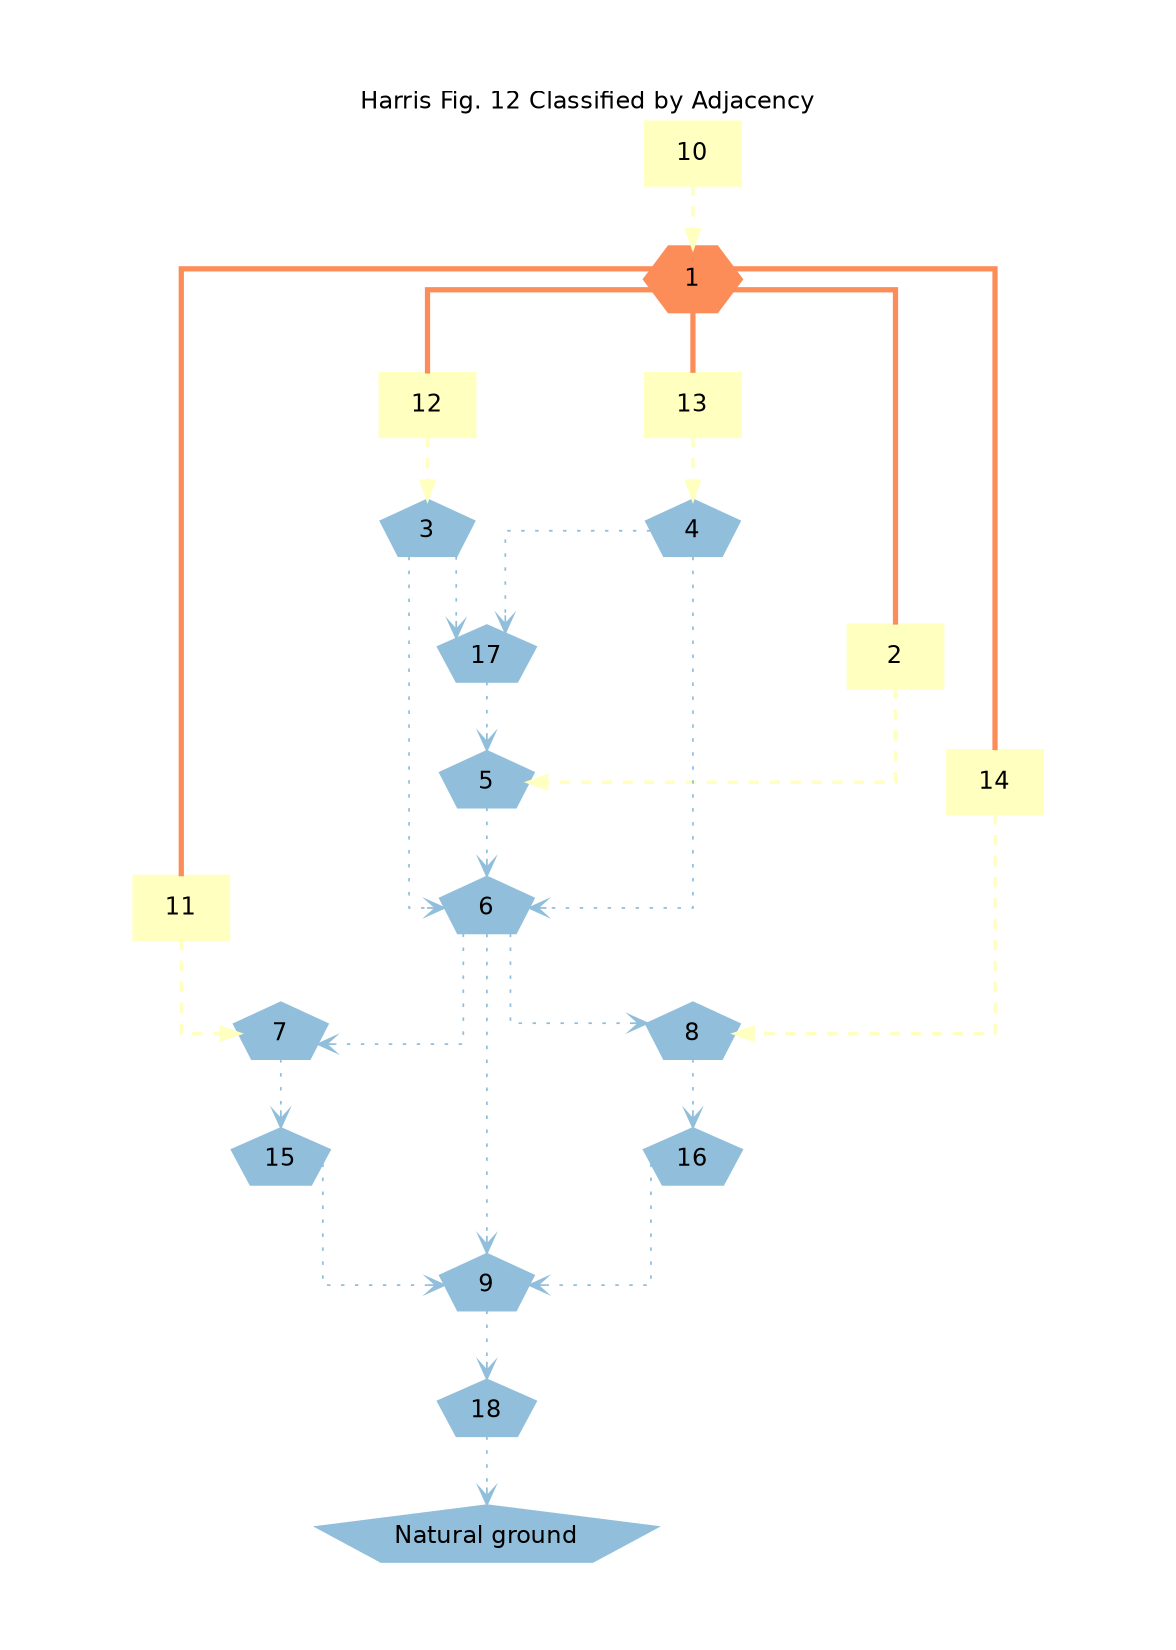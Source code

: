 digraph to_dot {
  style="filled";
  dpi="96";
  margin="0.5,0.5";
  bgcolor="/x11/white";
  fontname="Helvetica";
  fontsize="14.0";
  fontcolor="/x11/black";
  splines="ortho";
  page="7,5";
  size="6,4!";
  ratio="auto";
  URL="http://tsdye.github.io/harris-matrix/";
  label="Harris Fig. 12 Classified by Adjacency";
  labelloc="t";
  "1" [shape="hexagon"] [style="filled"] [fontname="Helvetica"] [fontsize="14.0"] [color="/rdylbu3/1"] [fillcolor="/rdylbu3/1"] [fontcolor="/x11/black"] [penwidth="3"] [skew="0.0"] [sides="4"] [orientation="0.0"] [distortion="0.0"] [URL="[[http://harris-matrix.tsdye.com/img/fig12-1.png]]"];
  "2" [shape="box"] [style="filled"] [fontname="Helvetica"] [fontsize="14.0"] [color="/rdylbu3/2"] [fillcolor="/rdylbu3/2"] [fontcolor="/x11/black"] [penwidth="2"] [skew="0.0"] [sides="4"] [orientation="0.0"] [distortion="0.0"] [URL="[[http://harris-matrix.tsdye.com/img/fig12-2.png]]"];
  "3" [shape="pentagon"] [style="filled"] [fontname="Helvetica"] [fontsize="14.0"] [color="/rdylbu3/3"] [fillcolor="/rdylbu3/3"] [fontcolor="/x11/black"] [penwidth="1"] [skew="0.0"] [sides="4"] [orientation="0.0"] [distortion="0.0"] [URL="[[http://harris-matrix.tsdye.com/img/fig12-3.png]]"];
  "4" [shape="pentagon"] [style="filled"] [fontname="Helvetica"] [fontsize="14.0"] [color="/rdylbu3/3"] [fillcolor="/rdylbu3/3"] [fontcolor="/x11/black"] [penwidth="1"] [skew="0.0"] [sides="4"] [orientation="0.0"] [distortion="0.0"] [URL="[[http://harris-matrix.tsdye.com/img/fig12-4.png]]"];
  "5" [shape="pentagon"] [style="filled"] [fontname="Helvetica"] [fontsize="14.0"] [color="/rdylbu3/3"] [fillcolor="/rdylbu3/3"] [fontcolor="/x11/black"] [penwidth="1"] [skew="0.0"] [sides="4"] [orientation="0.0"] [distortion="0.0"] [URL="[[http://harris-matrix.tsdye.com/img/fig12-5.png]]"];
  "6" [shape="pentagon"] [style="filled"] [fontname="Helvetica"] [fontsize="14.0"] [color="/rdylbu3/3"] [fillcolor="/rdylbu3/3"] [fontcolor="/x11/black"] [penwidth="1"] [skew="0.0"] [sides="4"] [orientation="0.0"] [distortion="0.0"] [URL="[[http://harris-matrix.tsdye.com/img/fig12-6.png]]"];
  "7" [shape="pentagon"] [style="filled"] [fontname="Helvetica"] [fontsize="14.0"] [color="/rdylbu3/3"] [fillcolor="/rdylbu3/3"] [fontcolor="/x11/black"] [penwidth="1"] [skew="0.0"] [sides="4"] [orientation="0.0"] [distortion="0.0"] [URL="[[http://harris-matrix.tsdye.com/img/fig12-7.png]]"];
  "8" [shape="pentagon"] [style="filled"] [fontname="Helvetica"] [fontsize="14.0"] [color="/rdylbu3/3"] [fillcolor="/rdylbu3/3"] [fontcolor="/x11/black"] [penwidth="1"] [skew="0.0"] [sides="4"] [orientation="0.0"] [distortion="0.0"] [URL="[[http://harris-matrix.tsdye.com/img/fig12-8.png]]"];
  "9" [shape="pentagon"] [style="filled"] [fontname="Helvetica"] [fontsize="14.0"] [color="/rdylbu3/3"] [fillcolor="/rdylbu3/3"] [fontcolor="/x11/black"] [penwidth="1"] [skew="0.0"] [sides="4"] [orientation="0.0"] [distortion="0.0"] [URL="[[http://harris-matrix.tsdye.com/img/fig12-9.png]]"];
  "Natural ground" [shape="pentagon"] [style="filled"] [fontname="Helvetica"] [fontsize="14.0"] [color="/rdylbu3/3"] [fillcolor="/rdylbu3/3"] [fontcolor="/x11/black"] [penwidth="1"] [skew="0.0"] [sides="4"] [orientation="0.0"] [distortion="0.0"] [URL="[[http://harris-matrix.tsdye.com/img/fig12-natural-ground.png]]"];
  "10" [shape="box"] [style="filled"] [fontname="Helvetica"] [fontsize="14.0"] [color="/rdylbu3/2"] [fillcolor="/rdylbu3/2"] [fontcolor="/x11/black"] [penwidth="2"] [skew="0.0"] [sides="4"] [orientation="0.0"] [distortion="0.0"] [URL="http://tsdye.github.io/harris-matrix/"];
  "11" [shape="box"] [style="filled"] [fontname="Helvetica"] [fontsize="14.0"] [color="/rdylbu3/2"] [fillcolor="/rdylbu3/2"] [fontcolor="/x11/black"] [penwidth="2"] [skew="0.0"] [sides="4"] [orientation="0.0"] [distortion="0.0"] [URL="http://tsdye.github.io/harris-matrix/"];
  "12" [shape="box"] [style="filled"] [fontname="Helvetica"] [fontsize="14.0"] [color="/rdylbu3/2"] [fillcolor="/rdylbu3/2"] [fontcolor="/x11/black"] [penwidth="2"] [skew="0.0"] [sides="4"] [orientation="0.0"] [distortion="0.0"] [URL="http://tsdye.github.io/harris-matrix/"];
  "13" [shape="box"] [style="filled"] [fontname="Helvetica"] [fontsize="14.0"] [color="/rdylbu3/2"] [fillcolor="/rdylbu3/2"] [fontcolor="/x11/black"] [penwidth="2"] [skew="0.0"] [sides="4"] [orientation="0.0"] [distortion="0.0"] [URL="http://tsdye.github.io/harris-matrix/"];
  "14" [shape="box"] [style="filled"] [fontname="Helvetica"] [fontsize="14.0"] [color="/rdylbu3/2"] [fillcolor="/rdylbu3/2"] [fontcolor="/x11/black"] [penwidth="2"] [skew="0.0"] [sides="4"] [orientation="0.0"] [distortion="0.0"] [URL="http://tsdye.github.io/harris-matrix/"];
  "15" [shape="pentagon"] [style="filled"] [fontname="Helvetica"] [fontsize="14.0"] [color="/rdylbu3/3"] [fillcolor="/rdylbu3/3"] [fontcolor="/x11/black"] [penwidth="1"] [skew="0.0"] [sides="4"] [orientation="0.0"] [distortion="0.0"] [URL="http://tsdye.github.io/harris-matrix/"];
  "16" [shape="pentagon"] [style="filled"] [fontname="Helvetica"] [fontsize="14.0"] [color="/rdylbu3/3"] [fillcolor="/rdylbu3/3"] [fontcolor="/x11/black"] [penwidth="1"] [skew="0.0"] [sides="4"] [orientation="0.0"] [distortion="0.0"] [URL="http://tsdye.github.io/harris-matrix/"];
  "17" [shape="pentagon"] [style="filled"] [fontname="Helvetica"] [fontsize="14.0"] [color="/rdylbu3/3"] [fillcolor="/rdylbu3/3"] [fontcolor="/x11/black"] [penwidth="1"] [skew="0.0"] [sides="4"] [orientation="0.0"] [distortion="0.0"] [URL="http://tsdye.github.io/harris-matrix/"];
  "18" [shape="pentagon"] [style="filled"] [fontname="Helvetica"] [fontsize="14.0"] [color="/rdylbu3/3"] [fillcolor="/rdylbu3/3"] [fontcolor="/x11/black"] [penwidth="1"] [skew="0.0"] [sides="4"] [orientation="0.0"] [distortion="0.0"] [URL="http://tsdye.github.io/harris-matrix/"];
 "1" -> "2"  [style="solid"] [arrowhead="none"] [color="/rdylbu3/1"] [fontname="Helvetica"] [fontsize="14.0"] [fontcolor="/x11/black"] [penwidth="3"] [URL="http://tsdye.github.io/harris-matrix/"];
 "1" -> "11"  [style="solid"] [arrowhead="none"] [color="/rdylbu3/1"] [fontname="Helvetica"] [fontsize="14.0"] [fontcolor="/x11/black"] [penwidth="3"] [URL="http://tsdye.github.io/harris-matrix/"];
 "1" -> "12"  [style="solid"] [arrowhead="none"] [color="/rdylbu3/1"] [fontname="Helvetica"] [fontsize="14.0"] [fontcolor="/x11/black"] [penwidth="3"] [URL="http://tsdye.github.io/harris-matrix/"];
 "1" -> "13"  [style="solid"] [arrowhead="none"] [color="/rdylbu3/1"] [fontname="Helvetica"] [fontsize="14.0"] [fontcolor="/x11/black"] [penwidth="3"] [URL="http://tsdye.github.io/harris-matrix/"];
 "1" -> "14"  [style="solid"] [arrowhead="none"] [color="/rdylbu3/1"] [fontname="Helvetica"] [fontsize="14.0"] [fontcolor="/x11/black"] [penwidth="3"] [URL="http://tsdye.github.io/harris-matrix/"];
 "2" -> "5"  [style="dashed"] [arrowhead="normal"] [color="/rdylbu3/2"] [fontname="Helvetica"] [fontsize="14.0"] [fontcolor="/x11/black"] [penwidth="2"] [URL="http://tsdye.github.io/harris-matrix/"];
 "3" -> "6"  [style="dotted"] [arrowhead="open"] [color="/rdylbu3/3"] [fontname="Helvetica"] [fontsize="14.0"] [fontcolor="/x11/black"] [penwidth="1"] [URL="http://tsdye.github.io/harris-matrix/"];
 "3" -> "17"  [style="dotted"] [arrowhead="open"] [color="/rdylbu3/3"] [fontname="Helvetica"] [fontsize="14.0"] [fontcolor="/x11/black"] [penwidth="1"] [URL="http://tsdye.github.io/harris-matrix/"];
 "4" -> "6"  [style="dotted"] [arrowhead="open"] [color="/rdylbu3/3"] [fontname="Helvetica"] [fontsize="14.0"] [fontcolor="/x11/black"] [penwidth="1"] [URL="http://tsdye.github.io/harris-matrix/"];
 "4" -> "17"  [style="dotted"] [arrowhead="open"] [color="/rdylbu3/3"] [fontname="Helvetica"] [fontsize="14.0"] [fontcolor="/x11/black"] [penwidth="1"] [URL="http://tsdye.github.io/harris-matrix/"];
 "5" -> "6"  [style="dotted"] [arrowhead="open"] [color="/rdylbu3/3"] [fontname="Helvetica"] [fontsize="14.0"] [fontcolor="/x11/black"] [penwidth="1"] [URL="http://tsdye.github.io/harris-matrix/"];
 "6" -> "7"  [style="dotted"] [arrowhead="open"] [color="/rdylbu3/3"] [fontname="Helvetica"] [fontsize="14.0"] [fontcolor="/x11/black"] [penwidth="1"] [URL="http://tsdye.github.io/harris-matrix/"];
 "6" -> "8"  [style="dotted"] [arrowhead="open"] [color="/rdylbu3/3"] [fontname="Helvetica"] [fontsize="14.0"] [fontcolor="/x11/black"] [penwidth="1"] [URL="http://tsdye.github.io/harris-matrix/"];
 "6" -> "9"  [style="dotted"] [arrowhead="open"] [color="/rdylbu3/3"] [fontname="Helvetica"] [fontsize="14.0"] [fontcolor="/x11/black"] [penwidth="1"] [URL="http://tsdye.github.io/harris-matrix/"];
 "7" -> "15"  [style="dotted"] [arrowhead="open"] [color="/rdylbu3/3"] [fontname="Helvetica"] [fontsize="14.0"] [fontcolor="/x11/black"] [penwidth="1"] [URL="http://tsdye.github.io/harris-matrix/"];
 "8" -> "16"  [style="dotted"] [arrowhead="open"] [color="/rdylbu3/3"] [fontname="Helvetica"] [fontsize="14.0"] [fontcolor="/x11/black"] [penwidth="1"] [URL="http://tsdye.github.io/harris-matrix/"];
 "9" -> "18"  [style="dotted"] [arrowhead="open"] [color="/rdylbu3/3"] [fontname="Helvetica"] [fontsize="14.0"] [fontcolor="/x11/black"] [penwidth="1"] [URL="http://tsdye.github.io/harris-matrix/"];
 "10" -> "1"  [style="dashed"] [arrowhead="normal"] [color="/rdylbu3/2"] [fontname="Helvetica"] [fontsize="14.0"] [fontcolor="/x11/black"] [penwidth="2"] [URL="http://tsdye.github.io/harris-matrix/"];
 "11" -> "7"  [style="dashed"] [arrowhead="normal"] [color="/rdylbu3/2"] [fontname="Helvetica"] [fontsize="14.0"] [fontcolor="/x11/black"] [penwidth="2"] [URL="http://tsdye.github.io/harris-matrix/"];
 "12" -> "3"  [style="dashed"] [arrowhead="normal"] [color="/rdylbu3/2"] [fontname="Helvetica"] [fontsize="14.0"] [fontcolor="/x11/black"] [penwidth="2"] [URL="http://tsdye.github.io/harris-matrix/"];
 "13" -> "4"  [style="dashed"] [arrowhead="normal"] [color="/rdylbu3/2"] [fontname="Helvetica"] [fontsize="14.0"] [fontcolor="/x11/black"] [penwidth="2"] [URL="http://tsdye.github.io/harris-matrix/"];
 "14" -> "8"  [style="dashed"] [arrowhead="normal"] [color="/rdylbu3/2"] [fontname="Helvetica"] [fontsize="14.0"] [fontcolor="/x11/black"] [penwidth="2"] [URL="http://tsdye.github.io/harris-matrix/"];
 "15" -> "9"  [style="dotted"] [arrowhead="open"] [color="/rdylbu3/3"] [fontname="Helvetica"] [fontsize="14.0"] [fontcolor="/x11/black"] [penwidth="1"] [URL="http://tsdye.github.io/harris-matrix/"];
 "16" -> "9"  [style="dotted"] [arrowhead="open"] [color="/rdylbu3/3"] [fontname="Helvetica"] [fontsize="14.0"] [fontcolor="/x11/black"] [penwidth="1"] [URL="http://tsdye.github.io/harris-matrix/"];
 "17" -> "5"  [style="dotted"] [arrowhead="open"] [color="/rdylbu3/3"] [fontname="Helvetica"] [fontsize="14.0"] [fontcolor="/x11/black"] [penwidth="1"] [URL="http://tsdye.github.io/harris-matrix/"];
 "18" -> "Natural ground"  [style="dotted"] [arrowhead="open"] [color="/rdylbu3/3"] [fontname="Helvetica"] [fontsize="14.0"] [fontcolor="/x11/black"] [penwidth="1"] [URL="http://tsdye.github.io/harris-matrix/"];
}
